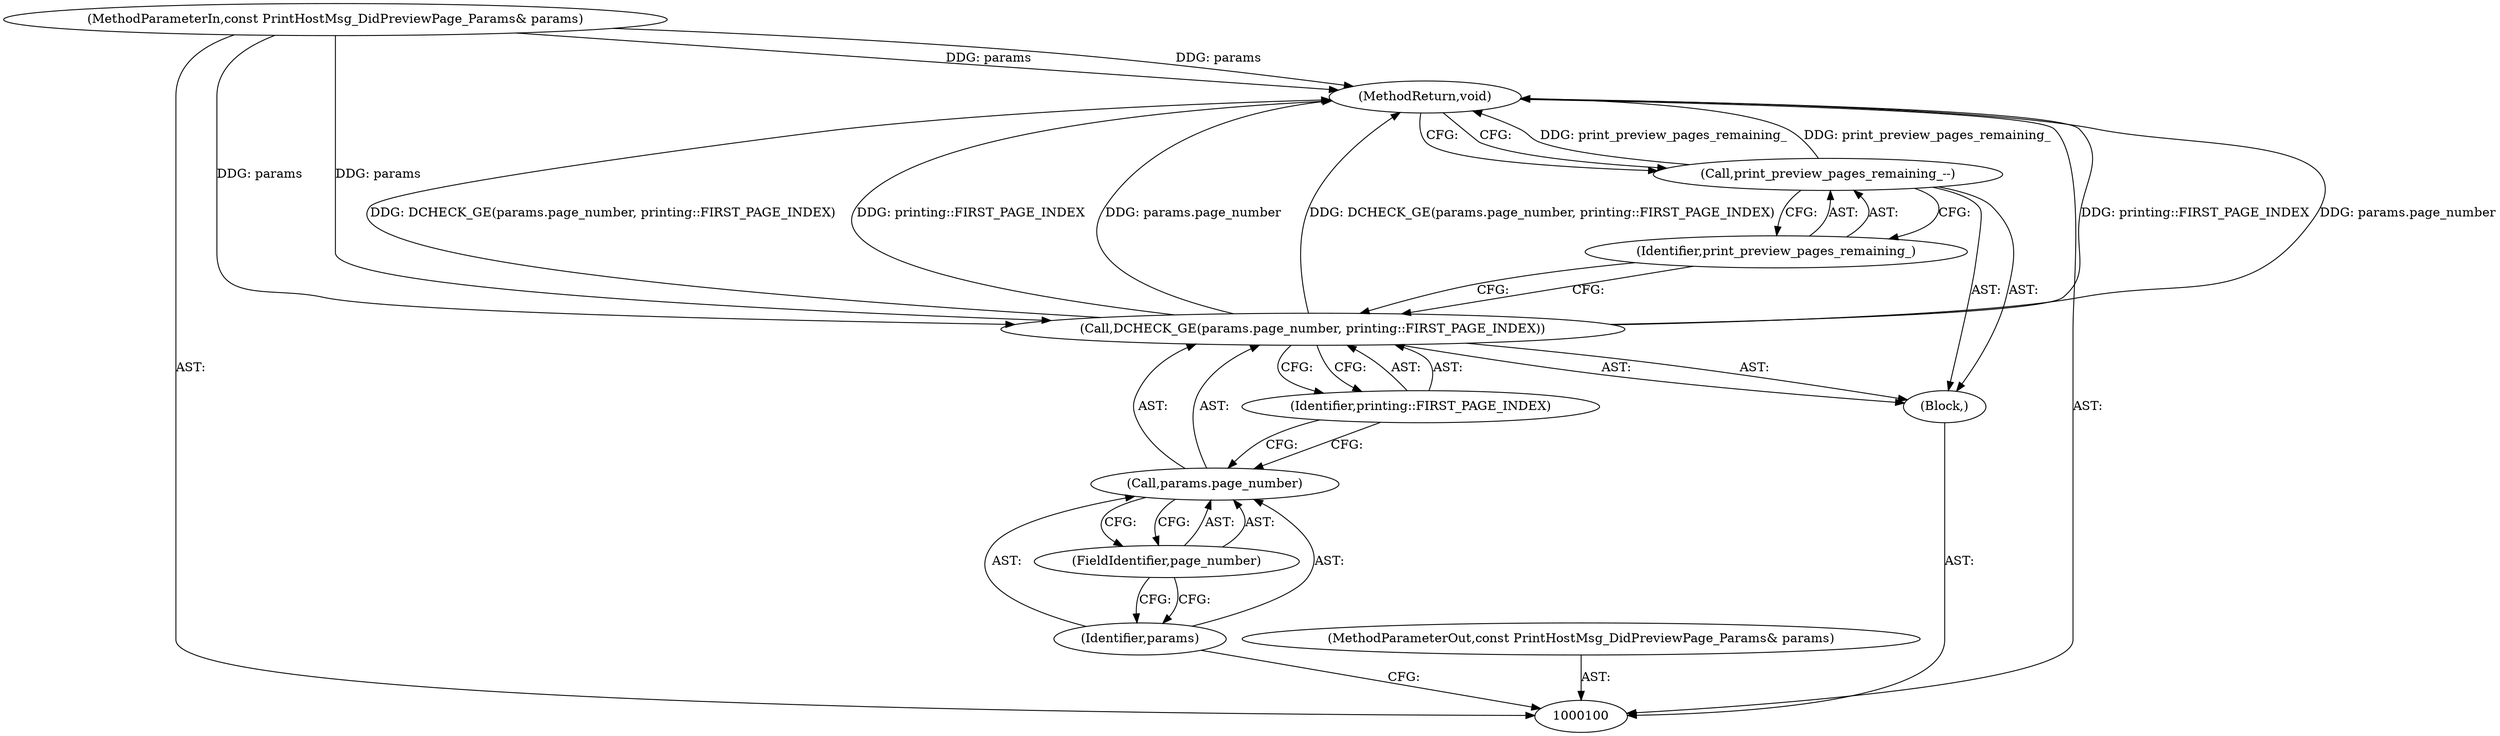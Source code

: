 digraph "0_Chrome_116d0963cadfbf55ef2ec3d13781987c4d80517a_29" {
"1000110" [label="(MethodReturn,void)"];
"1000101" [label="(MethodParameterIn,const PrintHostMsg_DidPreviewPage_Params& params)"];
"1000129" [label="(MethodParameterOut,const PrintHostMsg_DidPreviewPage_Params& params)"];
"1000102" [label="(Block,)"];
"1000104" [label="(Call,params.page_number)"];
"1000105" [label="(Identifier,params)"];
"1000106" [label="(FieldIdentifier,page_number)"];
"1000103" [label="(Call,DCHECK_GE(params.page_number, printing::FIRST_PAGE_INDEX))"];
"1000107" [label="(Identifier,printing::FIRST_PAGE_INDEX)"];
"1000108" [label="(Call,print_preview_pages_remaining_--)"];
"1000109" [label="(Identifier,print_preview_pages_remaining_)"];
"1000110" -> "1000100"  [label="AST: "];
"1000110" -> "1000108"  [label="CFG: "];
"1000103" -> "1000110"  [label="DDG: printing::FIRST_PAGE_INDEX"];
"1000103" -> "1000110"  [label="DDG: params.page_number"];
"1000103" -> "1000110"  [label="DDG: DCHECK_GE(params.page_number, printing::FIRST_PAGE_INDEX)"];
"1000101" -> "1000110"  [label="DDG: params"];
"1000108" -> "1000110"  [label="DDG: print_preview_pages_remaining_"];
"1000101" -> "1000100"  [label="AST: "];
"1000101" -> "1000110"  [label="DDG: params"];
"1000101" -> "1000103"  [label="DDG: params"];
"1000129" -> "1000100"  [label="AST: "];
"1000102" -> "1000100"  [label="AST: "];
"1000103" -> "1000102"  [label="AST: "];
"1000108" -> "1000102"  [label="AST: "];
"1000104" -> "1000103"  [label="AST: "];
"1000104" -> "1000106"  [label="CFG: "];
"1000105" -> "1000104"  [label="AST: "];
"1000106" -> "1000104"  [label="AST: "];
"1000107" -> "1000104"  [label="CFG: "];
"1000105" -> "1000104"  [label="AST: "];
"1000105" -> "1000100"  [label="CFG: "];
"1000106" -> "1000105"  [label="CFG: "];
"1000106" -> "1000104"  [label="AST: "];
"1000106" -> "1000105"  [label="CFG: "];
"1000104" -> "1000106"  [label="CFG: "];
"1000103" -> "1000102"  [label="AST: "];
"1000103" -> "1000107"  [label="CFG: "];
"1000104" -> "1000103"  [label="AST: "];
"1000107" -> "1000103"  [label="AST: "];
"1000109" -> "1000103"  [label="CFG: "];
"1000103" -> "1000110"  [label="DDG: printing::FIRST_PAGE_INDEX"];
"1000103" -> "1000110"  [label="DDG: params.page_number"];
"1000103" -> "1000110"  [label="DDG: DCHECK_GE(params.page_number, printing::FIRST_PAGE_INDEX)"];
"1000101" -> "1000103"  [label="DDG: params"];
"1000107" -> "1000103"  [label="AST: "];
"1000107" -> "1000104"  [label="CFG: "];
"1000103" -> "1000107"  [label="CFG: "];
"1000108" -> "1000102"  [label="AST: "];
"1000108" -> "1000109"  [label="CFG: "];
"1000109" -> "1000108"  [label="AST: "];
"1000110" -> "1000108"  [label="CFG: "];
"1000108" -> "1000110"  [label="DDG: print_preview_pages_remaining_"];
"1000109" -> "1000108"  [label="AST: "];
"1000109" -> "1000103"  [label="CFG: "];
"1000108" -> "1000109"  [label="CFG: "];
}

